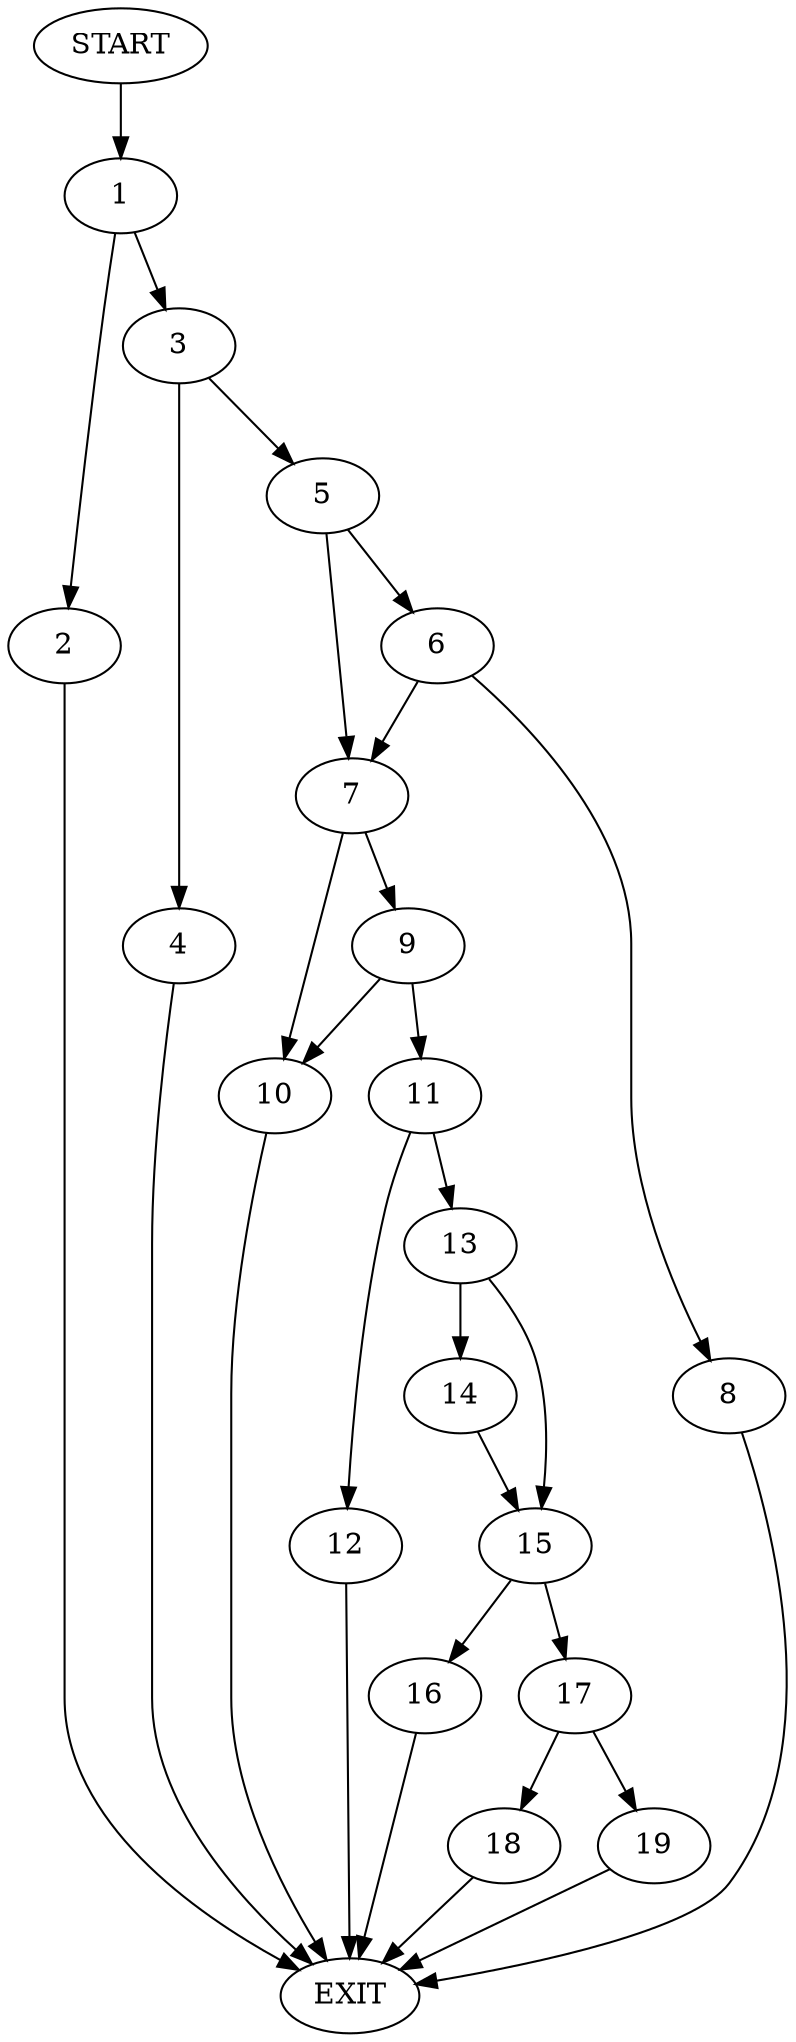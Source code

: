 digraph {
0 [label="START"]
20 [label="EXIT"]
0 -> 1
1 -> 2
1 -> 3
3 -> 4
3 -> 5
2 -> 20
5 -> 6
5 -> 7
4 -> 20
6 -> 7
6 -> 8
7 -> 9
7 -> 10
8 -> 20
9 -> 10
9 -> 11
10 -> 20
11 -> 12
11 -> 13
13 -> 14
13 -> 15
12 -> 20
15 -> 16
15 -> 17
14 -> 15
16 -> 20
17 -> 18
17 -> 19
18 -> 20
19 -> 20
}

